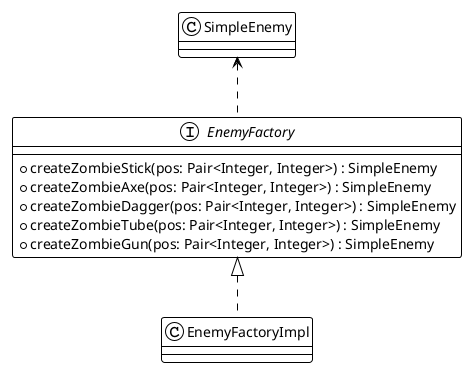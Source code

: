 @startuml Enemy
!theme plain
interface EnemyFactory {
    + createZombieStick(pos: Pair<Integer, Integer>) : SimpleEnemy
    + createZombieAxe(pos: Pair<Integer, Integer>) : SimpleEnemy
    + createZombieDagger(pos: Pair<Integer, Integer>) : SimpleEnemy
    + createZombieTube(pos: Pair<Integer, Integer>) : SimpleEnemy
    + createZombieGun(pos: Pair<Integer, Integer>) : SimpleEnemy
}
class EnemyFactoryImpl implements EnemyFactory
EnemyFactory .up.> SimpleEnemy
@enduml

@startuml Weapon
!theme plain
interface WeaponFactory {
    + createStick() : Weapon
    + createAxe() : Weapon
    + createDagger() : Weapon
    + createTube() : Weapon
    + createGun() : Weapon
}
class WeaponFactoryImpl implements WeaponFactory
interface Weapon {
    + getDamage() : int
    + getName() : String
    + getAttackArea(pos: Pair<Integer, Integer>, size: Pair<Integer, Integer>) : List<Pair<Integer, Integer>>
}
class WeaponImpl implements Weapon {
    - damage : int
    - name : String
    - shootingStrategy : Strategy
}
WeaponFactory .up.> Weapon
@enduml